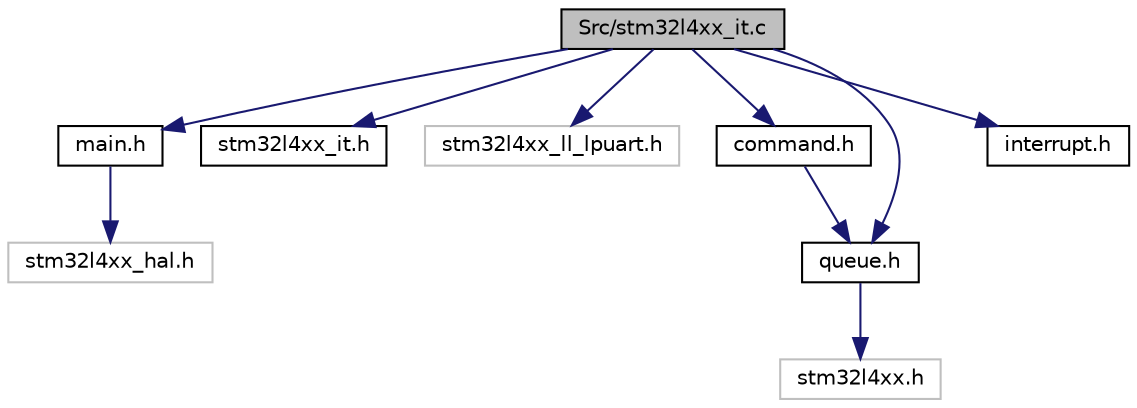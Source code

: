 digraph "Src/stm32l4xx_it.c"
{
  edge [fontname="Helvetica",fontsize="10",labelfontname="Helvetica",labelfontsize="10"];
  node [fontname="Helvetica",fontsize="10",shape=record];
  Node0 [label="Src/stm32l4xx_it.c",height=0.2,width=0.4,color="black", fillcolor="grey75", style="filled", fontcolor="black"];
  Node0 -> Node1 [color="midnightblue",fontsize="10",style="solid",fontname="Helvetica"];
  Node1 [label="main.h",height=0.2,width=0.4,color="black", fillcolor="white", style="filled",URL="$main_8h.html",tooltip=": Header for main.c file. This file contains the common defines of the application. "];
  Node1 -> Node2 [color="midnightblue",fontsize="10",style="solid",fontname="Helvetica"];
  Node2 [label="stm32l4xx_hal.h",height=0.2,width=0.4,color="grey75", fillcolor="white", style="filled"];
  Node0 -> Node3 [color="midnightblue",fontsize="10",style="solid",fontname="Helvetica"];
  Node3 [label="stm32l4xx_it.h",height=0.2,width=0.4,color="black", fillcolor="white", style="filled",URL="$stm32l4xx__it_8h.html",tooltip="This file contains the headers of the interrupt handlers. "];
  Node0 -> Node4 [color="midnightblue",fontsize="10",style="solid",fontname="Helvetica"];
  Node4 [label="stm32l4xx_ll_lpuart.h",height=0.2,width=0.4,color="grey75", fillcolor="white", style="filled"];
  Node0 -> Node5 [color="midnightblue",fontsize="10",style="solid",fontname="Helvetica"];
  Node5 [label="command.h",height=0.2,width=0.4,color="black", fillcolor="white", style="filled",URL="$command_8h.html"];
  Node5 -> Node6 [color="midnightblue",fontsize="10",style="solid",fontname="Helvetica"];
  Node6 [label="queue.h",height=0.2,width=0.4,color="black", fillcolor="white", style="filled",URL="$queue_8h.html"];
  Node6 -> Node7 [color="midnightblue",fontsize="10",style="solid",fontname="Helvetica"];
  Node7 [label="stm32l4xx.h",height=0.2,width=0.4,color="grey75", fillcolor="white", style="filled"];
  Node0 -> Node8 [color="midnightblue",fontsize="10",style="solid",fontname="Helvetica"];
  Node8 [label="interrupt.h",height=0.2,width=0.4,color="black", fillcolor="white", style="filled",URL="$interrupt_8h.html"];
  Node0 -> Node6 [color="midnightblue",fontsize="10",style="solid",fontname="Helvetica"];
}
